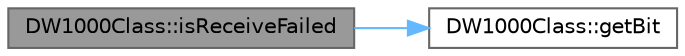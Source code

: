 digraph "DW1000Class::isReceiveFailed"
{
 // LATEX_PDF_SIZE
  bgcolor="transparent";
  edge [fontname=Helvetica,fontsize=10,labelfontname=Helvetica,labelfontsize=10];
  node [fontname=Helvetica,fontsize=10,shape=box,height=0.2,width=0.4];
  rankdir="LR";
  Node1 [id="Node000001",label="DW1000Class::isReceiveFailed",height=0.2,width=0.4,color="gray40", fillcolor="grey60", style="filled", fontcolor="black",tooltip=" "];
  Node1 -> Node2 [id="edge1_Node000001_Node000002",color="steelblue1",style="solid",tooltip=" "];
  Node2 [id="Node000002",label="DW1000Class::getBit",height=0.2,width=0.4,color="grey40", fillcolor="white", style="filled",URL="$class_d_w1000_class.html#accae9d26cbdbe3f11ad5dc7ccb61256e",tooltip=" "];
}
